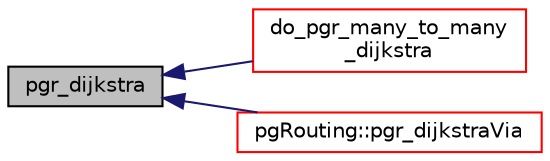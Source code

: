digraph "pgr_dijkstra"
{
  edge [fontname="Helvetica",fontsize="10",labelfontname="Helvetica",labelfontsize="10"];
  node [fontname="Helvetica",fontsize="10",shape=record];
  rankdir="LR";
  Node21 [label="pgr_dijkstra",height=0.2,width=0.4,color="black", fillcolor="grey75", style="filled", fontcolor="black"];
  Node21 -> Node22 [dir="back",color="midnightblue",fontsize="10",style="solid",fontname="Helvetica"];
  Node22 [label="do_pgr_many_to_many\l_dijkstra",height=0.2,width=0.4,color="red", fillcolor="white", style="filled",URL="$dijkstra__driver_8h.html#af572deb404f5e6d9e905c248294eac3b"];
  Node21 -> Node25 [dir="back",color="midnightblue",fontsize="10",style="solid",fontname="Helvetica"];
  Node25 [label="pgRouting::pgr_dijkstraVia",height=0.2,width=0.4,color="red", fillcolor="white", style="filled",URL="$namespacepgRouting.html#ab0332a7731ec5fe2696668fd206fc3a6"];
}
